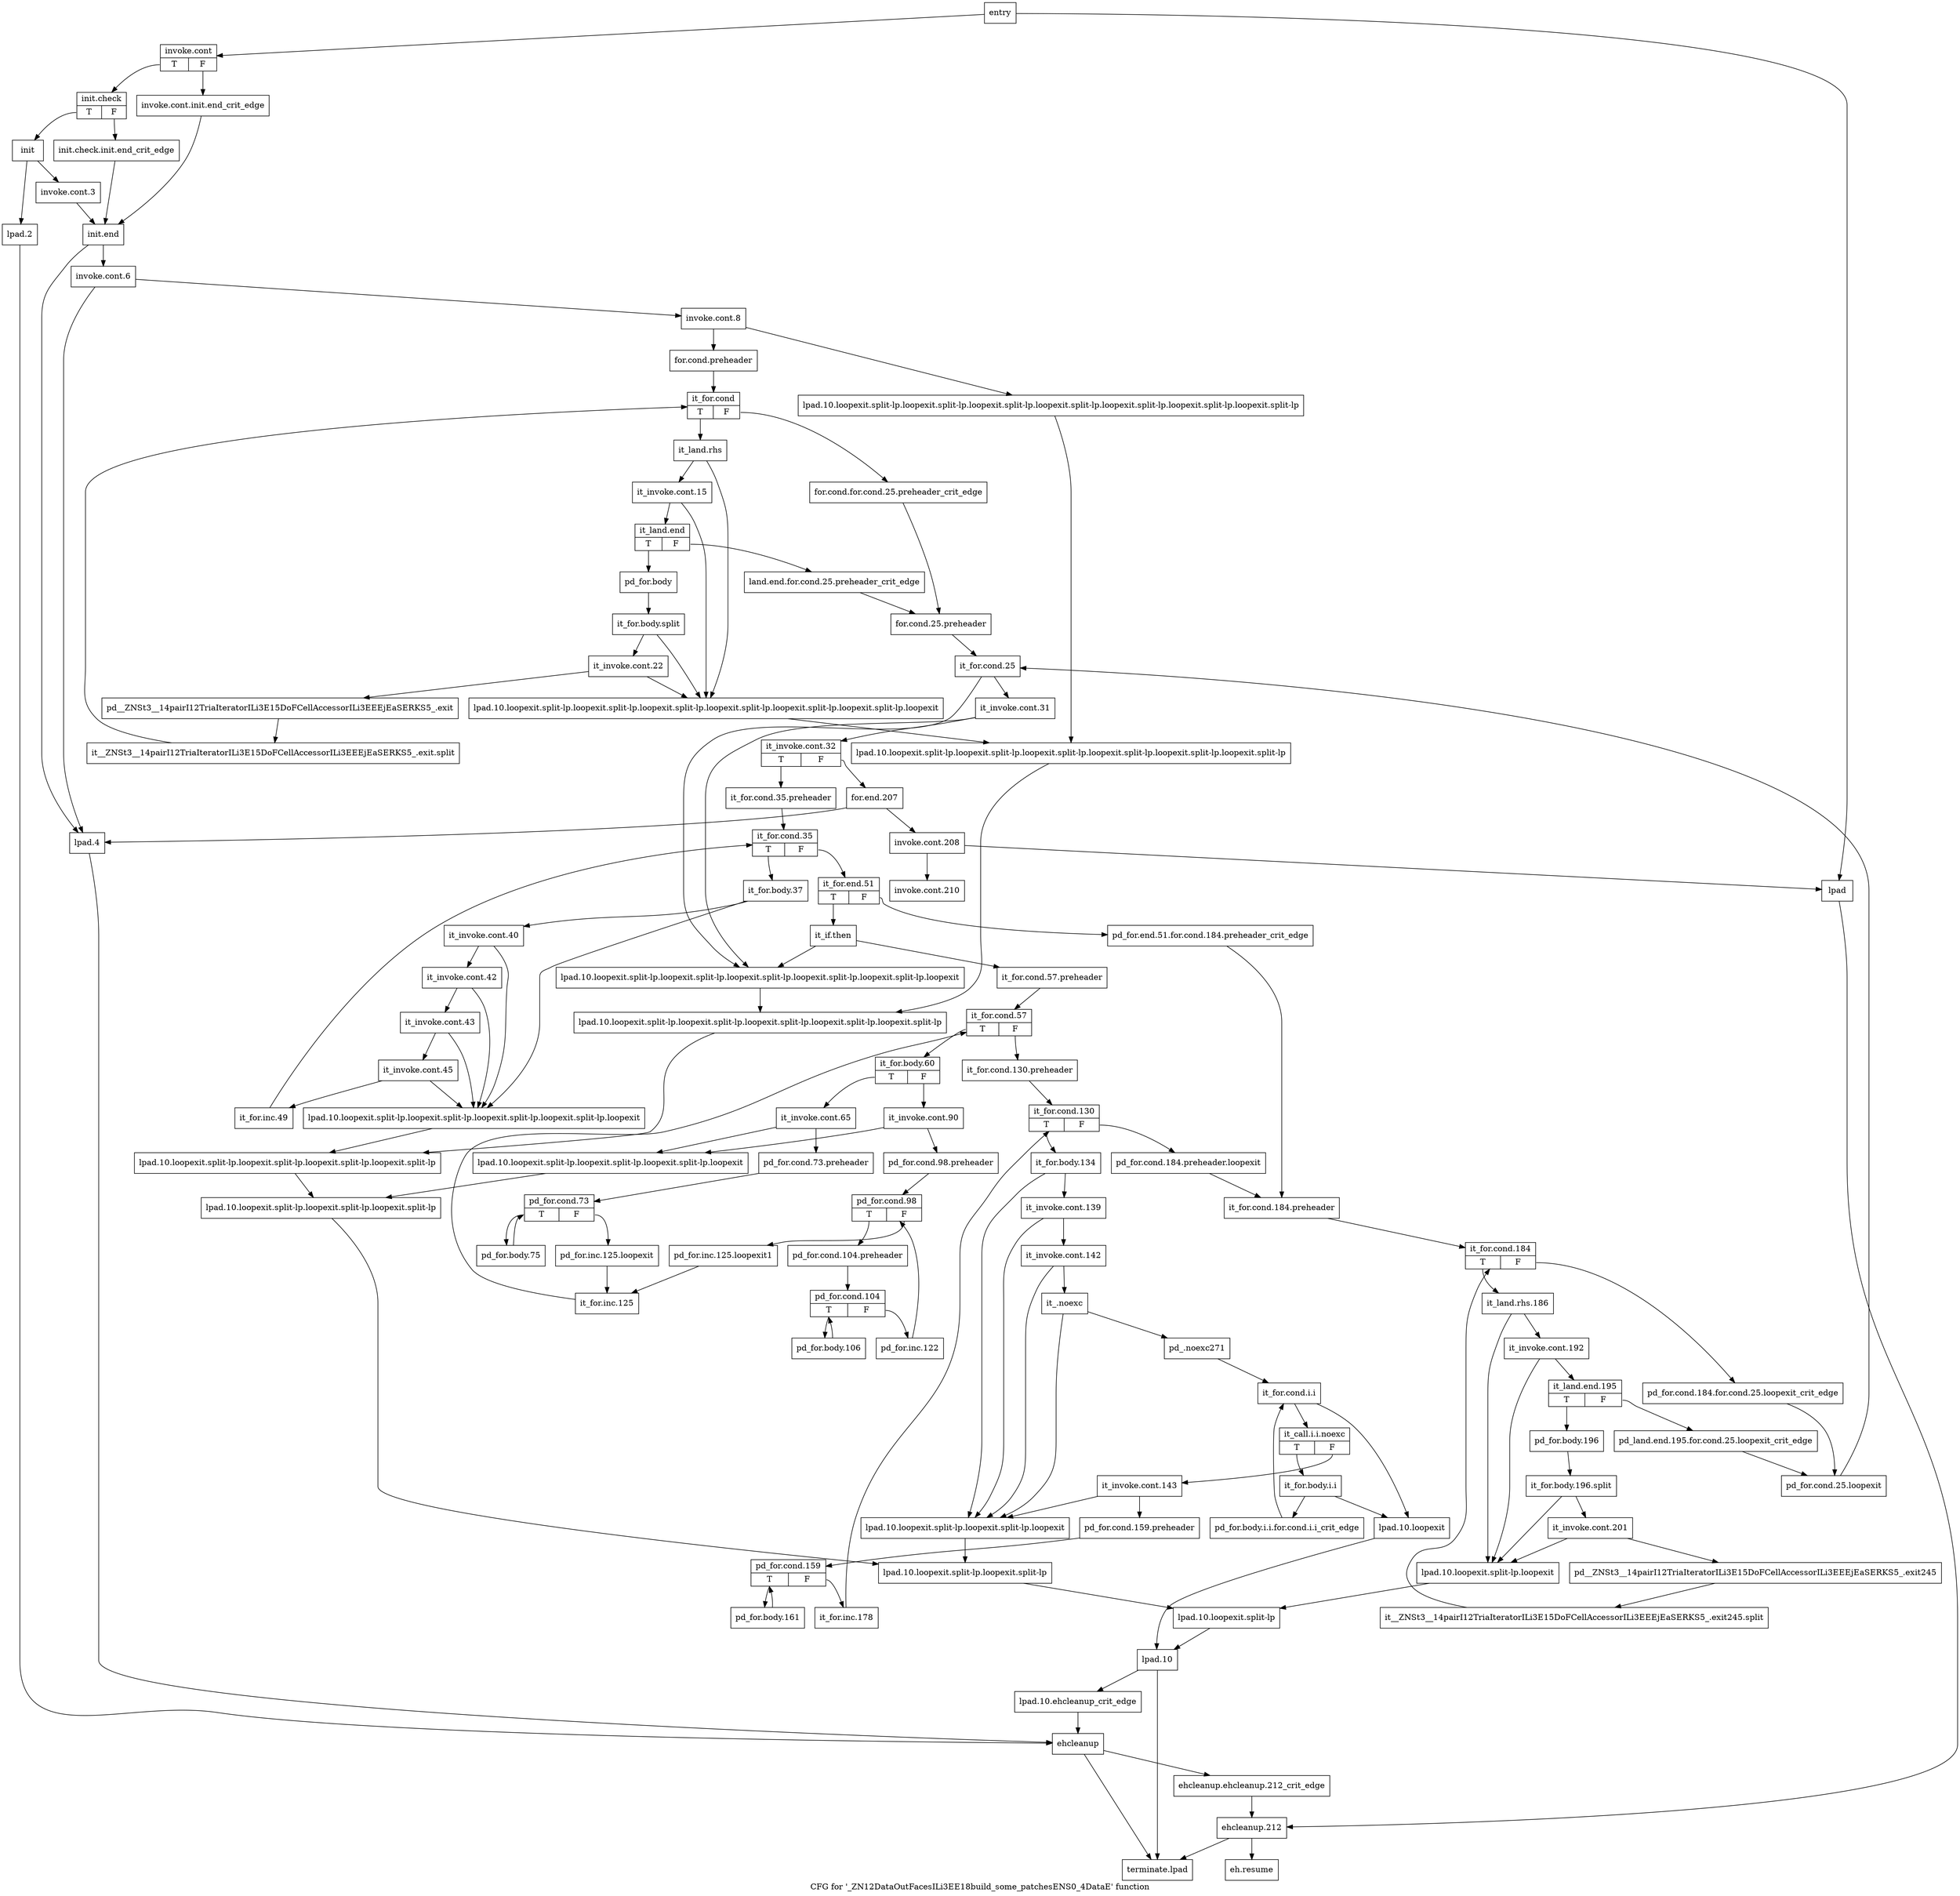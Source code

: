 digraph "CFG for '_ZN12DataOutFacesILi3EE18build_some_patchesENS0_4DataE' function" {
	label="CFG for '_ZN12DataOutFacesILi3EE18build_some_patchesENS0_4DataE' function";

	Node0x3bd5f30 [shape=record,label="{entry}"];
	Node0x3bd5f30 -> Node0x3bd5f80;
	Node0x3bd5f30 -> Node0x3bd51f0;
	Node0x3bd5f80 [shape=record,label="{invoke.cont|{<s0>T|<s1>F}}"];
	Node0x3bd5f80:s0 -> Node0x3bc8230;
	Node0x3bd5f80:s1 -> Node0x3bc81e0;
	Node0x3bc81e0 [shape=record,label="{invoke.cont.init.end_crit_edge}"];
	Node0x3bc81e0 -> Node0x3bd4d90;
	Node0x3bc8230 [shape=record,label="{init.check|{<s0>T|<s1>F}}"];
	Node0x3bc8230:s0 -> Node0x3bc82d0;
	Node0x3bc8230:s1 -> Node0x3bc8280;
	Node0x3bc8280 [shape=record,label="{init.check.init.end_crit_edge}"];
	Node0x3bc8280 -> Node0x3bd4d90;
	Node0x3bc82d0 [shape=record,label="{init}"];
	Node0x3bc82d0 -> Node0x3bd4d40;
	Node0x3bc82d0 -> Node0x3bd5240;
	Node0x3bd4d40 [shape=record,label="{invoke.cont.3}"];
	Node0x3bd4d40 -> Node0x3bd4d90;
	Node0x3bd4d90 [shape=record,label="{init.end}"];
	Node0x3bd4d90 -> Node0x3bd4de0;
	Node0x3bd4d90 -> Node0x3bd5290;
	Node0x3bd4de0 [shape=record,label="{invoke.cont.6}"];
	Node0x3bd4de0 -> Node0x3bd4e30;
	Node0x3bd4de0 -> Node0x3bd5290;
	Node0x3bd4e30 [shape=record,label="{invoke.cont.8}"];
	Node0x3bd4e30 -> Node0x3bd4e80;
	Node0x3bd4e30 -> Node0x3bd5510;
	Node0x3bd4e80 [shape=record,label="{for.cond.preheader}"];
	Node0x3bd4e80 -> Node0x3bd4ed0;
	Node0x3bd4ed0 [shape=record,label="{it_for.cond|{<s0>T|<s1>F}}"];
	Node0x3bd4ed0:s0 -> Node0x3bd4f70;
	Node0x3bd4ed0:s1 -> Node0x3bd4f20;
	Node0x3bd4f20 [shape=record,label="{for.cond.for.cond.25.preheader_crit_edge}"];
	Node0x3bd4f20 -> Node0x3bd50b0;
	Node0x3bd4f70 [shape=record,label="{it_land.rhs}"];
	Node0x3bd4f70 -> Node0x3bd4fc0;
	Node0x3bd4f70 -> Node0x3bd54c0;
	Node0x3bd4fc0 [shape=record,label="{it_invoke.cont.15}"];
	Node0x3bd4fc0 -> Node0x3bd5010;
	Node0x3bd4fc0 -> Node0x3bd54c0;
	Node0x3bd5010 [shape=record,label="{it_land.end|{<s0>T|<s1>F}}"];
	Node0x3bd5010:s0 -> Node0x3bd5100;
	Node0x3bd5010:s1 -> Node0x3bd5060;
	Node0x3bd5060 [shape=record,label="{land.end.for.cond.25.preheader_crit_edge}"];
	Node0x3bd5060 -> Node0x3bd50b0;
	Node0x3bd50b0 [shape=record,label="{for.cond.25.preheader}"];
	Node0x3bd50b0 -> Node0x3bd7f30;
	Node0x3bd5100 [shape=record,label="{pd_for.body}"];
	Node0x3bd5100 -> Node0x9df6fb0;
	Node0x9df6fb0 [shape=record,label="{it_for.body.split}"];
	Node0x9df6fb0 -> Node0x3bd5150;
	Node0x9df6fb0 -> Node0x3bd54c0;
	Node0x3bd5150 [shape=record,label="{it_invoke.cont.22}"];
	Node0x3bd5150 -> Node0x3bd51a0;
	Node0x3bd5150 -> Node0x3bd54c0;
	Node0x3bd51a0 [shape=record,label="{pd__ZNSt3__14pairI12TriaIteratorILi3E15DoFCellAccessorILi3EEEjEaSERKS5_.exit}"];
	Node0x3bd51a0 -> Node0x9c574a0;
	Node0x9c574a0 [shape=record,label="{it__ZNSt3__14pairI12TriaIteratorILi3E15DoFCellAccessorILi3EEEjEaSERKS5_.exit.split}"];
	Node0x9c574a0 -> Node0x3bd4ed0;
	Node0x3bd51f0 [shape=record,label="{lpad}"];
	Node0x3bd51f0 -> Node0x3bd92e0;
	Node0x3bd5240 [shape=record,label="{lpad.2}"];
	Node0x3bd5240 -> Node0x3bd9240;
	Node0x3bd5290 [shape=record,label="{lpad.4}"];
	Node0x3bd5290 -> Node0x3bd9240;
	Node0x3bd52e0 [shape=record,label="{lpad.10.loopexit}"];
	Node0x3bd52e0 -> Node0x3bd7e40;
	Node0x3bd5330 [shape=record,label="{lpad.10.loopexit.split-lp.loopexit}"];
	Node0x3bd5330 -> Node0x3bd7df0;
	Node0x3bd5380 [shape=record,label="{lpad.10.loopexit.split-lp.loopexit.split-lp.loopexit}"];
	Node0x3bd5380 -> Node0x3bd7da0;
	Node0x3bd53d0 [shape=record,label="{lpad.10.loopexit.split-lp.loopexit.split-lp.loopexit.split-lp.loopexit}"];
	Node0x3bd53d0 -> Node0x3bd7d50;
	Node0x3bd5420 [shape=record,label="{lpad.10.loopexit.split-lp.loopexit.split-lp.loopexit.split-lp.loopexit.split-lp.loopexit}"];
	Node0x3bd5420 -> Node0x3bd5600;
	Node0x3bd5470 [shape=record,label="{lpad.10.loopexit.split-lp.loopexit.split-lp.loopexit.split-lp.loopexit.split-lp.loopexit.split-lp.loopexit}"];
	Node0x3bd5470 -> Node0x3bd55b0;
	Node0x3bd54c0 [shape=record,label="{lpad.10.loopexit.split-lp.loopexit.split-lp.loopexit.split-lp.loopexit.split-lp.loopexit.split-lp.loopexit.split-lp.loopexit}"];
	Node0x3bd54c0 -> Node0x3bd5560;
	Node0x3bd5510 [shape=record,label="{lpad.10.loopexit.split-lp.loopexit.split-lp.loopexit.split-lp.loopexit.split-lp.loopexit.split-lp.loopexit.split-lp.loopexit.split-lp}"];
	Node0x3bd5510 -> Node0x3bd5560;
	Node0x3bd5560 [shape=record,label="{lpad.10.loopexit.split-lp.loopexit.split-lp.loopexit.split-lp.loopexit.split-lp.loopexit.split-lp.loopexit.split-lp}"];
	Node0x3bd5560 -> Node0x3bd55b0;
	Node0x3bd55b0 [shape=record,label="{lpad.10.loopexit.split-lp.loopexit.split-lp.loopexit.split-lp.loopexit.split-lp.loopexit.split-lp}"];
	Node0x3bd55b0 -> Node0x3bd5600;
	Node0x3bd5600 [shape=record,label="{lpad.10.loopexit.split-lp.loopexit.split-lp.loopexit.split-lp.loopexit.split-lp}"];
	Node0x3bd5600 -> Node0x3bd7d50;
	Node0x3bd7d50 [shape=record,label="{lpad.10.loopexit.split-lp.loopexit.split-lp.loopexit.split-lp}"];
	Node0x3bd7d50 -> Node0x3bd7da0;
	Node0x3bd7da0 [shape=record,label="{lpad.10.loopexit.split-lp.loopexit.split-lp}"];
	Node0x3bd7da0 -> Node0x3bd7df0;
	Node0x3bd7df0 [shape=record,label="{lpad.10.loopexit.split-lp}"];
	Node0x3bd7df0 -> Node0x3bd7e40;
	Node0x3bd7e40 [shape=record,label="{lpad.10}"];
	Node0x3bd7e40 -> Node0x3bd7e90;
	Node0x3bd7e40 -> Node0x3bd9380;
	Node0x3bd7e90 [shape=record,label="{lpad.10.ehcleanup_crit_edge}"];
	Node0x3bd7e90 -> Node0x3bd9240;
	Node0x3bd7ee0 [shape=record,label="{pd_for.cond.25.loopexit}"];
	Node0x3bd7ee0 -> Node0x3bd7f30;
	Node0x3bd7f30 [shape=record,label="{it_for.cond.25}"];
	Node0x3bd7f30 -> Node0x3bd7f80;
	Node0x3bd7f30 -> Node0x3bd5470;
	Node0x3bd7f80 [shape=record,label="{it_invoke.cont.31}"];
	Node0x3bd7f80 -> Node0x3bd7fd0;
	Node0x3bd7f80 -> Node0x3bd5470;
	Node0x3bd7fd0 [shape=record,label="{it_invoke.cont.32|{<s0>T|<s1>F}}"];
	Node0x3bd7fd0:s0 -> Node0x3bd8020;
	Node0x3bd7fd0:s1 -> Node0x3bd9150;
	Node0x3bd8020 [shape=record,label="{it_for.cond.35.preheader}"];
	Node0x3bd8020 -> Node0x3bd8070;
	Node0x3bd8070 [shape=record,label="{it_for.cond.35|{<s0>T|<s1>F}}"];
	Node0x3bd8070:s0 -> Node0x3bd80c0;
	Node0x3bd8070:s1 -> Node0x3bd82a0;
	Node0x3bd80c0 [shape=record,label="{it_for.body.37}"];
	Node0x3bd80c0 -> Node0x3bd8110;
	Node0x3bd80c0 -> Node0x3bd5420;
	Node0x3bd8110 [shape=record,label="{it_invoke.cont.40}"];
	Node0x3bd8110 -> Node0x3bd8160;
	Node0x3bd8110 -> Node0x3bd5420;
	Node0x3bd8160 [shape=record,label="{it_invoke.cont.42}"];
	Node0x3bd8160 -> Node0x3bd81b0;
	Node0x3bd8160 -> Node0x3bd5420;
	Node0x3bd81b0 [shape=record,label="{it_invoke.cont.43}"];
	Node0x3bd81b0 -> Node0x3bd8200;
	Node0x3bd81b0 -> Node0x3bd5420;
	Node0x3bd8200 [shape=record,label="{it_invoke.cont.45}"];
	Node0x3bd8200 -> Node0x3bd8250;
	Node0x3bd8200 -> Node0x3bd5420;
	Node0x3bd8250 [shape=record,label="{it_for.inc.49}"];
	Node0x3bd8250 -> Node0x3bd8070;
	Node0x3bd82a0 [shape=record,label="{it_for.end.51|{<s0>T|<s1>F}}"];
	Node0x3bd82a0:s0 -> Node0x3bd83e0;
	Node0x3bd82a0:s1 -> Node0x3bd82f0;
	Node0x3bd82f0 [shape=record,label="{pd_for.end.51.for.cond.184.preheader_crit_edge}"];
	Node0x3bd82f0 -> Node0x3bd8390;
	Node0x3bd8340 [shape=record,label="{pd_for.cond.184.preheader.loopexit}"];
	Node0x3bd8340 -> Node0x3bd8390;
	Node0x3bd8390 [shape=record,label="{it_for.cond.184.preheader}"];
	Node0x3bd8390 -> Node0x3bd8e80;
	Node0x3bd83e0 [shape=record,label="{it_if.then}"];
	Node0x3bd83e0 -> Node0x3bd8430;
	Node0x3bd83e0 -> Node0x3bd5470;
	Node0x3bd8430 [shape=record,label="{it_for.cond.57.preheader}"];
	Node0x3bd8430 -> Node0x3bd8480;
	Node0x3bd8480 [shape=record,label="{it_for.cond.57|{<s0>T|<s1>F}}"];
	Node0x3bd8480:s0 -> Node0x3bd8520;
	Node0x3bd8480:s1 -> Node0x3bd84d0;
	Node0x3bd84d0 [shape=record,label="{it_for.cond.130.preheader}"];
	Node0x3bd84d0 -> Node0x3bd89d0;
	Node0x3bd8520 [shape=record,label="{it_for.body.60|{<s0>T|<s1>F}}"];
	Node0x3bd8520:s0 -> Node0x3bd8570;
	Node0x3bd8520:s1 -> Node0x3bd86b0;
	Node0x3bd8570 [shape=record,label="{it_invoke.cont.65}"];
	Node0x3bd8570 -> Node0x3bd85c0;
	Node0x3bd8570 -> Node0x3bd53d0;
	Node0x3bd85c0 [shape=record,label="{pd_for.cond.73.preheader}"];
	Node0x3bd85c0 -> Node0x3bd8610;
	Node0x3bd8610 [shape=record,label="{pd_for.cond.73|{<s0>T|<s1>F}}"];
	Node0x3bd8610:s0 -> Node0x3bd8660;
	Node0x3bd8610:s1 -> Node0x3bd88e0;
	Node0x3bd8660 [shape=record,label="{pd_for.body.75}"];
	Node0x3bd8660 -> Node0x3bd8610;
	Node0x3bd86b0 [shape=record,label="{it_invoke.cont.90}"];
	Node0x3bd86b0 -> Node0x3bd8700;
	Node0x3bd86b0 -> Node0x3bd53d0;
	Node0x3bd8700 [shape=record,label="{pd_for.cond.98.preheader}"];
	Node0x3bd8700 -> Node0x3bd8750;
	Node0x3bd8750 [shape=record,label="{pd_for.cond.98|{<s0>T|<s1>F}}"];
	Node0x3bd8750:s0 -> Node0x3bd87a0;
	Node0x3bd8750:s1 -> Node0x3bd8930;
	Node0x3bd87a0 [shape=record,label="{pd_for.cond.104.preheader}"];
	Node0x3bd87a0 -> Node0x3bd87f0;
	Node0x3bd87f0 [shape=record,label="{pd_for.cond.104|{<s0>T|<s1>F}}"];
	Node0x3bd87f0:s0 -> Node0x3bd8840;
	Node0x3bd87f0:s1 -> Node0x3bd8890;
	Node0x3bd8840 [shape=record,label="{pd_for.body.106}"];
	Node0x3bd8840 -> Node0x3bd87f0;
	Node0x3bd8890 [shape=record,label="{pd_for.inc.122}"];
	Node0x3bd8890 -> Node0x3bd8750;
	Node0x3bd88e0 [shape=record,label="{pd_for.inc.125.loopexit}"];
	Node0x3bd88e0 -> Node0x3bd8980;
	Node0x3bd8930 [shape=record,label="{pd_for.inc.125.loopexit1}"];
	Node0x3bd8930 -> Node0x3bd8980;
	Node0x3bd8980 [shape=record,label="{it_for.inc.125}"];
	Node0x3bd8980 -> Node0x3bd8480;
	Node0x3bd89d0 [shape=record,label="{it_for.cond.130|{<s0>T|<s1>F}}"];
	Node0x3bd89d0:s0 -> Node0x3bd8a20;
	Node0x3bd89d0:s1 -> Node0x3bd8340;
	Node0x3bd8a20 [shape=record,label="{it_for.body.134}"];
	Node0x3bd8a20 -> Node0x3bd8a70;
	Node0x3bd8a20 -> Node0x3bd5380;
	Node0x3bd8a70 [shape=record,label="{it_invoke.cont.139}"];
	Node0x3bd8a70 -> Node0x3bd8ac0;
	Node0x3bd8a70 -> Node0x3bd5380;
	Node0x3bd8ac0 [shape=record,label="{it_invoke.cont.142}"];
	Node0x3bd8ac0 -> Node0x3bd8b10;
	Node0x3bd8ac0 -> Node0x3bd5380;
	Node0x3bd8b10 [shape=record,label="{it_.noexc}"];
	Node0x3bd8b10 -> Node0x3bd8b60;
	Node0x3bd8b10 -> Node0x3bd5380;
	Node0x3bd8b60 [shape=record,label="{pd_.noexc271}"];
	Node0x3bd8b60 -> Node0x3bd8bb0;
	Node0x3bd8bb0 [shape=record,label="{it_for.cond.i.i}"];
	Node0x3bd8bb0 -> Node0x3bd8c00;
	Node0x3bd8bb0 -> Node0x3bd52e0;
	Node0x3bd8c00 [shape=record,label="{it_call.i.i.noexc|{<s0>T|<s1>F}}"];
	Node0x3bd8c00:s0 -> Node0x3bd8c50;
	Node0x3bd8c00:s1 -> Node0x3bd8cf0;
	Node0x3bd8c50 [shape=record,label="{it_for.body.i.i}"];
	Node0x3bd8c50 -> Node0x3bd8ca0;
	Node0x3bd8c50 -> Node0x3bd52e0;
	Node0x3bd8ca0 [shape=record,label="{pd_for.body.i.i.for.cond.i.i_crit_edge}"];
	Node0x3bd8ca0 -> Node0x3bd8bb0;
	Node0x3bd8cf0 [shape=record,label="{it_invoke.cont.143}"];
	Node0x3bd8cf0 -> Node0x3bd8d40;
	Node0x3bd8cf0 -> Node0x3bd5380;
	Node0x3bd8d40 [shape=record,label="{pd_for.cond.159.preheader}"];
	Node0x3bd8d40 -> Node0x3bd8d90;
	Node0x3bd8d90 [shape=record,label="{pd_for.cond.159|{<s0>T|<s1>F}}"];
	Node0x3bd8d90:s0 -> Node0x3bd8de0;
	Node0x3bd8d90:s1 -> Node0x3bd8e30;
	Node0x3bd8de0 [shape=record,label="{pd_for.body.161}"];
	Node0x3bd8de0 -> Node0x3bd8d90;
	Node0x3bd8e30 [shape=record,label="{it_for.inc.178}"];
	Node0x3bd8e30 -> Node0x3bd89d0;
	Node0x3bd8e80 [shape=record,label="{it_for.cond.184|{<s0>T|<s1>F}}"];
	Node0x3bd8e80:s0 -> Node0x3bd8f20;
	Node0x3bd8e80:s1 -> Node0x3bd8ed0;
	Node0x3bd8ed0 [shape=record,label="{pd_for.cond.184.for.cond.25.loopexit_crit_edge}"];
	Node0x3bd8ed0 -> Node0x3bd7ee0;
	Node0x3bd8f20 [shape=record,label="{it_land.rhs.186}"];
	Node0x3bd8f20 -> Node0x3bd8f70;
	Node0x3bd8f20 -> Node0x3bd5330;
	Node0x3bd8f70 [shape=record,label="{it_invoke.cont.192}"];
	Node0x3bd8f70 -> Node0x3bd8fc0;
	Node0x3bd8f70 -> Node0x3bd5330;
	Node0x3bd8fc0 [shape=record,label="{it_land.end.195|{<s0>T|<s1>F}}"];
	Node0x3bd8fc0:s0 -> Node0x3bd9060;
	Node0x3bd8fc0:s1 -> Node0x3bd9010;
	Node0x3bd9010 [shape=record,label="{pd_land.end.195.for.cond.25.loopexit_crit_edge}"];
	Node0x3bd9010 -> Node0x3bd7ee0;
	Node0x3bd9060 [shape=record,label="{pd_for.body.196}"];
	Node0x3bd9060 -> Node0x9c2d7b0;
	Node0x9c2d7b0 [shape=record,label="{it_for.body.196.split}"];
	Node0x9c2d7b0 -> Node0x3bd90b0;
	Node0x9c2d7b0 -> Node0x3bd5330;
	Node0x3bd90b0 [shape=record,label="{it_invoke.cont.201}"];
	Node0x3bd90b0 -> Node0x3bd9100;
	Node0x3bd90b0 -> Node0x3bd5330;
	Node0x3bd9100 [shape=record,label="{pd__ZNSt3__14pairI12TriaIteratorILi3E15DoFCellAccessorILi3EEEjEaSERKS5_.exit245}"];
	Node0x3bd9100 -> Node0x9c58400;
	Node0x9c58400 [shape=record,label="{it__ZNSt3__14pairI12TriaIteratorILi3E15DoFCellAccessorILi3EEEjEaSERKS5_.exit245.split}"];
	Node0x9c58400 -> Node0x3bd8e80;
	Node0x3bd9150 [shape=record,label="{for.end.207}"];
	Node0x3bd9150 -> Node0x3bd91a0;
	Node0x3bd9150 -> Node0x3bd5290;
	Node0x3bd91a0 [shape=record,label="{invoke.cont.208}"];
	Node0x3bd91a0 -> Node0x3bd91f0;
	Node0x3bd91a0 -> Node0x3bd51f0;
	Node0x3bd91f0 [shape=record,label="{invoke.cont.210}"];
	Node0x3bd9240 [shape=record,label="{ehcleanup}"];
	Node0x3bd9240 -> Node0x3bd9290;
	Node0x3bd9240 -> Node0x3bd9380;
	Node0x3bd9290 [shape=record,label="{ehcleanup.ehcleanup.212_crit_edge}"];
	Node0x3bd9290 -> Node0x3bd92e0;
	Node0x3bd92e0 [shape=record,label="{ehcleanup.212}"];
	Node0x3bd92e0 -> Node0x3bd9330;
	Node0x3bd92e0 -> Node0x3bd9380;
	Node0x3bd9330 [shape=record,label="{eh.resume}"];
	Node0x3bd9380 [shape=record,label="{terminate.lpad}"];
}
